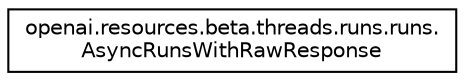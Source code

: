 digraph "Graphical Class Hierarchy"
{
 // LATEX_PDF_SIZE
  edge [fontname="Helvetica",fontsize="10",labelfontname="Helvetica",labelfontsize="10"];
  node [fontname="Helvetica",fontsize="10",shape=record];
  rankdir="LR";
  Node0 [label="openai.resources.beta.threads.runs.runs.\lAsyncRunsWithRawResponse",height=0.2,width=0.4,color="black", fillcolor="white", style="filled",URL="$classopenai_1_1resources_1_1beta_1_1threads_1_1runs_1_1runs_1_1AsyncRunsWithRawResponse.html",tooltip=" "];
}
